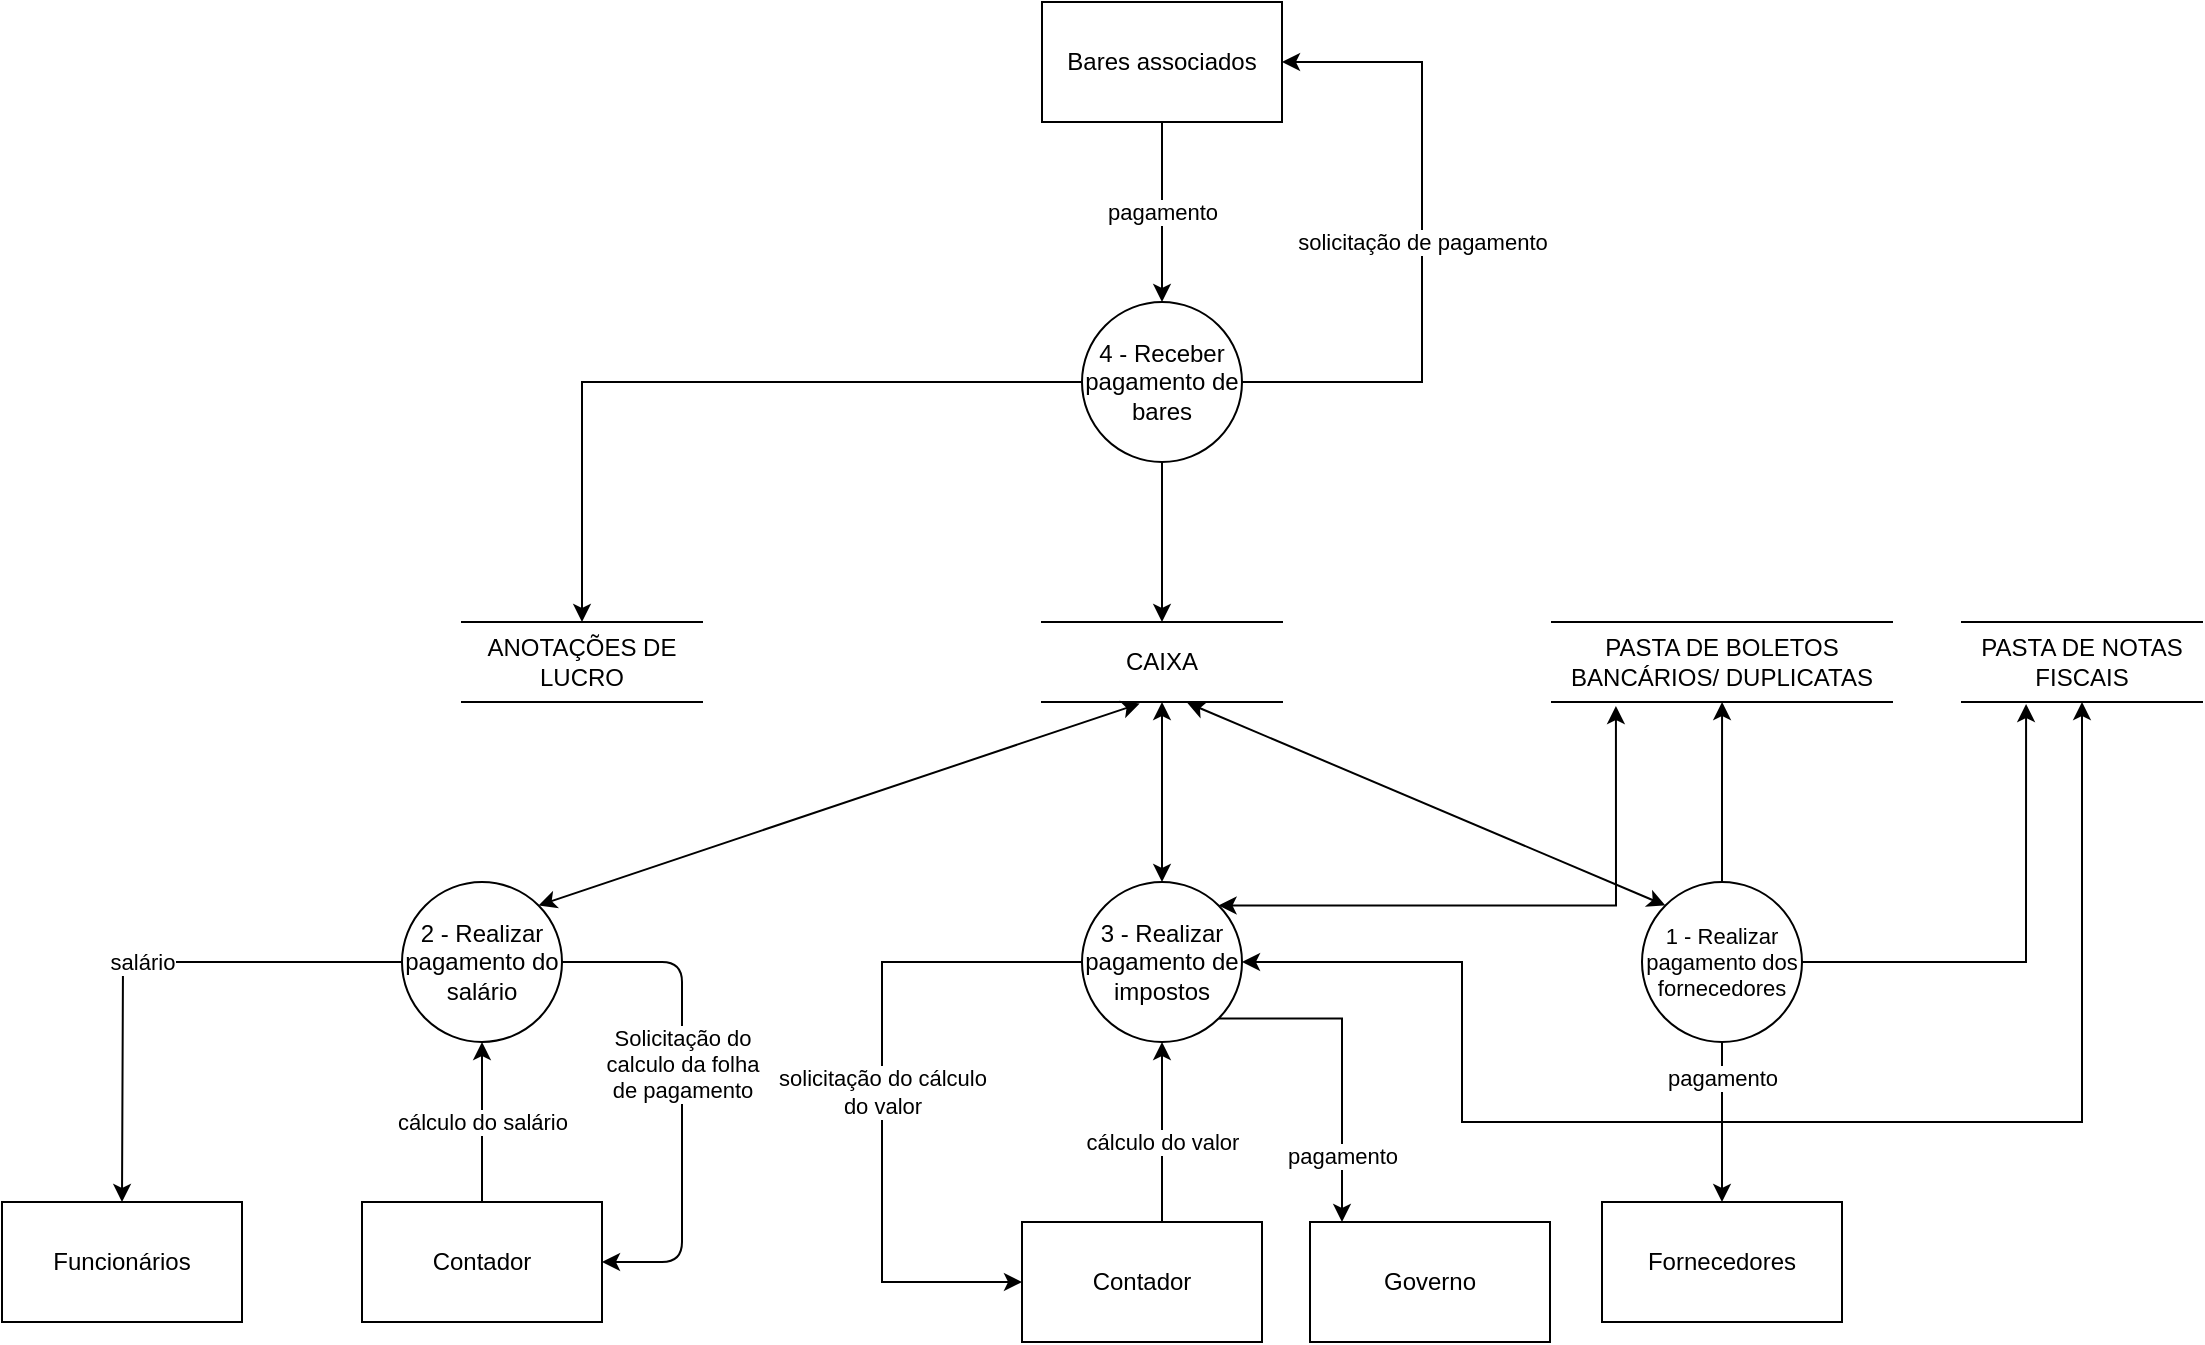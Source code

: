 <mxfile version="13.0.3" type="device"><diagram id="fZEDhewvgglv7ftApeSQ" name="Page-1"><mxGraphModel dx="2153" dy="806" grid="1" gridSize="10" guides="1" tooltips="1" connect="1" arrows="1" fold="1" page="1" pageScale="1" pageWidth="827" pageHeight="1169" math="0" shadow="0"><root><mxCell id="0"/><mxCell id="1" parent="0"/><mxCell id="jFWx8BL6nIBb0Ef6SRFj-1" value="CAIXA" style="shape=partialRectangle;whiteSpace=wrap;html=1;left=0;right=0;fillColor=none;" parent="1" vertex="1"><mxGeometry x="160" y="350" width="120" height="40" as="geometry"/></mxCell><mxCell id="jFWx8BL6nIBb0Ef6SRFj-2" value="pagamento" style="edgeStyle=orthogonalEdgeStyle;rounded=0;orthogonalLoop=1;jettySize=auto;html=1;entryX=0.5;entryY=0;entryDx=0;entryDy=0;startArrow=none;startFill=0;" parent="1" source="jFWx8BL6nIBb0Ef6SRFj-4" target="jFWx8BL6nIBb0Ef6SRFj-20" edge="1"><mxGeometry x="-0.556" relative="1" as="geometry"><mxPoint as="offset"/></mxGeometry></mxCell><mxCell id="jFWx8BL6nIBb0Ef6SRFj-3" style="edgeStyle=orthogonalEdgeStyle;rounded=0;orthogonalLoop=1;jettySize=auto;html=1;exitX=0.5;exitY=0;exitDx=0;exitDy=0;entryX=0.417;entryY=1;entryDx=0;entryDy=0;entryPerimeter=0;" parent="1" source="jFWx8BL6nIBb0Ef6SRFj-4" edge="1"><mxGeometry relative="1" as="geometry"><mxPoint x="500.04" y="390" as="targetPoint"/></mxGeometry></mxCell><mxCell id="jFWx8BL6nIBb0Ef6SRFj-37" style="edgeStyle=orthogonalEdgeStyle;rounded=0;orthogonalLoop=1;jettySize=auto;html=1;exitX=1;exitY=0.5;exitDx=0;exitDy=0;entryX=0.267;entryY=1.025;entryDx=0;entryDy=0;entryPerimeter=0;startArrow=none;startFill=0;endArrow=classic;endFill=1;" parent="1" source="jFWx8BL6nIBb0Ef6SRFj-4" target="jFWx8BL6nIBb0Ef6SRFj-17" edge="1"><mxGeometry relative="1" as="geometry"/></mxCell><mxCell id="jFWx8BL6nIBb0Ef6SRFj-4" value="1 - Realizar pagamento dos fornecedores" style="ellipse;whiteSpace=wrap;html=1;aspect=fixed;fontSize=11;" parent="1" vertex="1"><mxGeometry x="460" y="480" width="80" height="80" as="geometry"/></mxCell><mxCell id="jFWx8BL6nIBb0Ef6SRFj-5" style="edgeStyle=orthogonalEdgeStyle;rounded=0;orthogonalLoop=1;jettySize=auto;html=1;exitX=0;exitY=0.5;exitDx=0;exitDy=0;entryX=0.5;entryY=0;entryDx=0;entryDy=0;" parent="1" source="jFWx8BL6nIBb0Ef6SRFj-6" target="jFWx8BL6nIBb0Ef6SRFj-22" edge="1"><mxGeometry relative="1" as="geometry"/></mxCell><mxCell id="jFWx8BL6nIBb0Ef6SRFj-29" style="edgeStyle=orthogonalEdgeStyle;rounded=0;orthogonalLoop=1;jettySize=auto;html=1;exitX=0.5;exitY=1;exitDx=0;exitDy=0;entryX=0.5;entryY=0;entryDx=0;entryDy=0;startArrow=none;startFill=0;endArrow=classic;endFill=1;" parent="1" source="jFWx8BL6nIBb0Ef6SRFj-6" target="jFWx8BL6nIBb0Ef6SRFj-1" edge="1"><mxGeometry relative="1" as="geometry"/></mxCell><mxCell id="jFWx8BL6nIBb0Ef6SRFj-36" value="solicitação de pagamento" style="edgeStyle=orthogonalEdgeStyle;rounded=0;orthogonalLoop=1;jettySize=auto;html=1;exitX=1;exitY=0.5;exitDx=0;exitDy=0;startArrow=none;startFill=0;endArrow=classic;endFill=1;entryX=1;entryY=0.5;entryDx=0;entryDy=0;" parent="1" source="jFWx8BL6nIBb0Ef6SRFj-6" target="jFWx8BL6nIBb0Ef6SRFj-19" edge="1"><mxGeometry relative="1" as="geometry"><mxPoint x="440" y="70" as="targetPoint"/><Array as="points"><mxPoint x="350" y="230"/><mxPoint x="350" y="70"/></Array></mxGeometry></mxCell><mxCell id="jFWx8BL6nIBb0Ef6SRFj-6" value="4 - Receber pagamento de bares" style="ellipse;whiteSpace=wrap;html=1;aspect=fixed;" parent="1" vertex="1"><mxGeometry x="180" y="190" width="80" height="80" as="geometry"/></mxCell><mxCell id="fNtjco_gnATbUvn4a-AS-2" value="salário" style="edgeStyle=orthogonalEdgeStyle;rounded=0;orthogonalLoop=1;jettySize=auto;html=1;exitX=0;exitY=0.5;exitDx=0;exitDy=0;" parent="1" source="jFWx8BL6nIBb0Ef6SRFj-9" edge="1"><mxGeometry relative="1" as="geometry"><mxPoint x="-300" y="640" as="targetPoint"/></mxGeometry></mxCell><mxCell id="jFWx8BL6nIBb0Ef6SRFj-9" value="2 - Realizar pagamento do salário" style="ellipse;whiteSpace=wrap;html=1;aspect=fixed;" parent="1" vertex="1"><mxGeometry x="-160" y="480" width="80" height="80" as="geometry"/></mxCell><mxCell id="jFWx8BL6nIBb0Ef6SRFj-10" value="" style="edgeStyle=orthogonalEdgeStyle;rounded=0;orthogonalLoop=1;jettySize=auto;html=1;startArrow=classic;startFill=1;" parent="1" source="jFWx8BL6nIBb0Ef6SRFj-12" target="jFWx8BL6nIBb0Ef6SRFj-1" edge="1"><mxGeometry relative="1" as="geometry"><Array as="points"><mxPoint x="220" y="430"/><mxPoint x="220" y="430"/></Array></mxGeometry></mxCell><mxCell id="jFWx8BL6nIBb0Ef6SRFj-23" style="edgeStyle=orthogonalEdgeStyle;rounded=0;orthogonalLoop=1;jettySize=auto;html=1;entryX=0.5;entryY=1;entryDx=0;entryDy=0;startArrow=classic;startFill=1;exitX=1;exitY=0.5;exitDx=0;exitDy=0;" parent="1" source="jFWx8BL6nIBb0Ef6SRFj-12" target="jFWx8BL6nIBb0Ef6SRFj-17" edge="1"><mxGeometry relative="1" as="geometry"><mxPoint x="310" y="560" as="sourcePoint"/><Array as="points"><mxPoint x="370" y="520"/><mxPoint x="370" y="600"/><mxPoint x="680" y="600"/></Array></mxGeometry></mxCell><mxCell id="jFWx8BL6nIBb0Ef6SRFj-32" value="solicitação do cálculo&lt;br&gt;do valor" style="edgeStyle=orthogonalEdgeStyle;rounded=0;orthogonalLoop=1;jettySize=auto;html=1;exitX=0;exitY=0.5;exitDx=0;exitDy=0;entryX=0;entryY=0.5;entryDx=0;entryDy=0;startArrow=none;startFill=0;endArrow=classic;endFill=1;" parent="1" source="jFWx8BL6nIBb0Ef6SRFj-12" target="jFWx8BL6nIBb0Ef6SRFj-30" edge="1"><mxGeometry relative="1" as="geometry"><Array as="points"><mxPoint x="80" y="520"/><mxPoint x="80" y="680"/></Array></mxGeometry></mxCell><mxCell id="fNtjco_gnATbUvn4a-AS-7" style="edgeStyle=orthogonalEdgeStyle;rounded=0;orthogonalLoop=1;jettySize=auto;html=1;exitX=1;exitY=1;exitDx=0;exitDy=0;" parent="1" source="jFWx8BL6nIBb0Ef6SRFj-12" target="fNtjco_gnATbUvn4a-AS-5" edge="1"><mxGeometry relative="1" as="geometry"><Array as="points"><mxPoint x="310" y="548"/></Array></mxGeometry></mxCell><mxCell id="fNtjco_gnATbUvn4a-AS-8" value="pagamento" style="edgeLabel;html=1;align=center;verticalAlign=middle;resizable=0;points=[];" parent="fNtjco_gnATbUvn4a-AS-7" vertex="1" connectable="0"><mxGeometry x="0.596" relative="1" as="geometry"><mxPoint as="offset"/></mxGeometry></mxCell><mxCell id="SUm3DCTY0vRbPsGIWeh_-3" style="edgeStyle=orthogonalEdgeStyle;rounded=0;orthogonalLoop=1;jettySize=auto;html=1;exitX=1;exitY=0;exitDx=0;exitDy=0;entryX=0.188;entryY=1.05;entryDx=0;entryDy=0;entryPerimeter=0;startArrow=classic;startFill=1;" parent="1" source="jFWx8BL6nIBb0Ef6SRFj-12" target="jFWx8BL6nIBb0Ef6SRFj-13" edge="1"><mxGeometry relative="1" as="geometry"/></mxCell><mxCell id="jFWx8BL6nIBb0Ef6SRFj-12" value="3 - Realizar pagamento de impostos" style="ellipse;whiteSpace=wrap;html=1;aspect=fixed;" parent="1" vertex="1"><mxGeometry x="180" y="480" width="80" height="80" as="geometry"/></mxCell><mxCell id="jFWx8BL6nIBb0Ef6SRFj-13" value="PASTA DE BOLETOS BANCÁRIOS/ DUPLICATAS" style="shape=partialRectangle;whiteSpace=wrap;html=1;left=0;right=0;fillColor=none;" parent="1" vertex="1"><mxGeometry x="415" y="350" width="170" height="40" as="geometry"/></mxCell><mxCell id="jFWx8BL6nIBb0Ef6SRFj-14" value="" style="endArrow=classic;html=1;exitX=1;exitY=0;exitDx=0;exitDy=0;entryX=0.407;entryY=1.019;entryDx=0;entryDy=0;entryPerimeter=0;startArrow=classic;startFill=1;" parent="1" source="jFWx8BL6nIBb0Ef6SRFj-9" target="jFWx8BL6nIBb0Ef6SRFj-1" edge="1"><mxGeometry width="50" height="50" relative="1" as="geometry"><mxPoint x="130" y="490" as="sourcePoint"/><mxPoint x="220" y="410" as="targetPoint"/></mxGeometry></mxCell><mxCell id="jFWx8BL6nIBb0Ef6SRFj-15" value="" style="endArrow=classic;html=1;exitX=0;exitY=0;exitDx=0;exitDy=0;entryX=0.605;entryY=1.01;entryDx=0;entryDy=0;entryPerimeter=0;startArrow=classic;startFill=1;" parent="1" source="jFWx8BL6nIBb0Ef6SRFj-4" target="jFWx8BL6nIBb0Ef6SRFj-1" edge="1"><mxGeometry width="50" height="50" relative="1" as="geometry"><mxPoint x="320" y="480" as="sourcePoint"/><mxPoint x="200" y="390" as="targetPoint"/></mxGeometry></mxCell><mxCell id="jFWx8BL6nIBb0Ef6SRFj-17" value="PASTA DE NOTAS FISCAIS" style="shape=partialRectangle;whiteSpace=wrap;html=1;left=0;right=0;fillColor=none;" parent="1" vertex="1"><mxGeometry x="620" y="350" width="120" height="40" as="geometry"/></mxCell><mxCell id="jFWx8BL6nIBb0Ef6SRFj-18" value="pagamento" style="edgeStyle=orthogonalEdgeStyle;rounded=0;orthogonalLoop=1;jettySize=auto;html=1;entryX=0.5;entryY=0;entryDx=0;entryDy=0;" parent="1" source="jFWx8BL6nIBb0Ef6SRFj-19" target="jFWx8BL6nIBb0Ef6SRFj-6" edge="1"><mxGeometry relative="1" as="geometry"/></mxCell><mxCell id="jFWx8BL6nIBb0Ef6SRFj-19" value="Bares associados" style="rounded=0;whiteSpace=wrap;html=1;" parent="1" vertex="1"><mxGeometry x="160" y="40" width="120" height="60" as="geometry"/></mxCell><mxCell id="jFWx8BL6nIBb0Ef6SRFj-20" value="Fornecedores" style="rounded=0;whiteSpace=wrap;html=1;" parent="1" vertex="1"><mxGeometry x="440" y="640" width="120" height="60" as="geometry"/></mxCell><mxCell id="fNtjco_gnATbUvn4a-AS-1" value="cálculo do salário" style="edgeStyle=orthogonalEdgeStyle;rounded=0;orthogonalLoop=1;jettySize=auto;html=1;exitX=0.5;exitY=0;exitDx=0;exitDy=0;entryX=0.5;entryY=1;entryDx=0;entryDy=0;" parent="1" source="jFWx8BL6nIBb0Ef6SRFj-21" target="jFWx8BL6nIBb0Ef6SRFj-9" edge="1"><mxGeometry relative="1" as="geometry"/></mxCell><mxCell id="jFWx8BL6nIBb0Ef6SRFj-21" value="Contador" style="rounded=0;whiteSpace=wrap;html=1;" parent="1" vertex="1"><mxGeometry x="-180" y="640" width="120" height="60" as="geometry"/></mxCell><mxCell id="jFWx8BL6nIBb0Ef6SRFj-22" value="ANOTAÇÕES DE LUCRO" style="shape=partialRectangle;whiteSpace=wrap;html=1;left=0;right=0;fillColor=none;" parent="1" vertex="1"><mxGeometry x="-130" y="350" width="120" height="40" as="geometry"/></mxCell><mxCell id="jFWx8BL6nIBb0Ef6SRFj-31" value="cálculo do valor" style="edgeStyle=orthogonalEdgeStyle;rounded=0;orthogonalLoop=1;jettySize=auto;html=1;exitX=0.5;exitY=0;exitDx=0;exitDy=0;entryX=0.5;entryY=1;entryDx=0;entryDy=0;startArrow=none;startFill=0;endArrow=classic;endFill=1;" parent="1" source="jFWx8BL6nIBb0Ef6SRFj-30" target="jFWx8BL6nIBb0Ef6SRFj-12" edge="1"><mxGeometry relative="1" as="geometry"><Array as="points"><mxPoint x="220" y="610"/><mxPoint x="220" y="610"/></Array></mxGeometry></mxCell><mxCell id="jFWx8BL6nIBb0Ef6SRFj-30" value="Contador" style="rounded=0;whiteSpace=wrap;html=1;" parent="1" vertex="1"><mxGeometry x="150" y="650" width="120" height="60" as="geometry"/></mxCell><mxCell id="fNtjco_gnATbUvn4a-AS-3" value="Funcionários" style="rounded=0;whiteSpace=wrap;html=1;" parent="1" vertex="1"><mxGeometry x="-360" y="640" width="120" height="60" as="geometry"/></mxCell><mxCell id="fNtjco_gnATbUvn4a-AS-5" value="Governo" style="rounded=0;whiteSpace=wrap;html=1;" parent="1" vertex="1"><mxGeometry x="294" y="650" width="120" height="60" as="geometry"/></mxCell><mxCell id="m29mdfHOuHZRhIUGurkf-1" value="" style="endArrow=classic;html=1;exitX=1;exitY=0.5;exitDx=0;exitDy=0;entryX=1;entryY=0.5;entryDx=0;entryDy=0;" edge="1" parent="1" source="jFWx8BL6nIBb0Ef6SRFj-9" target="jFWx8BL6nIBb0Ef6SRFj-21"><mxGeometry width="50" height="50" relative="1" as="geometry"><mxPoint x="-30" y="635" as="sourcePoint"/><mxPoint x="20" y="585" as="targetPoint"/><Array as="points"><mxPoint x="-20" y="520"/><mxPoint x="-20" y="590"/><mxPoint x="-20" y="670"/></Array></mxGeometry></mxCell><mxCell id="m29mdfHOuHZRhIUGurkf-2" value="Solicitação do&lt;br&gt;calculo da folha&lt;br&gt;de pagamento" style="edgeLabel;html=1;align=center;verticalAlign=middle;resizable=0;points=[];" vertex="1" connectable="0" parent="m29mdfHOuHZRhIUGurkf-1"><mxGeometry x="-0.112" relative="1" as="geometry"><mxPoint as="offset"/></mxGeometry></mxCell></root></mxGraphModel></diagram></mxfile>